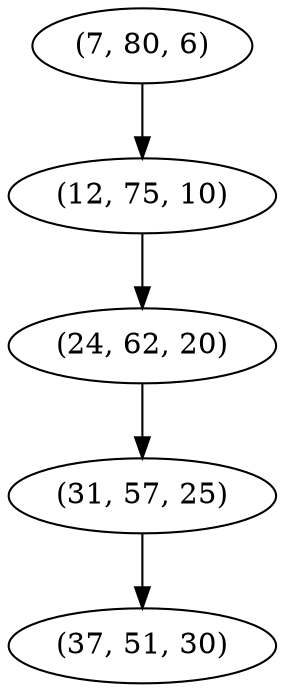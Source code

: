 digraph tree {
    "(7, 80, 6)";
    "(12, 75, 10)";
    "(24, 62, 20)";
    "(31, 57, 25)";
    "(37, 51, 30)";
    "(7, 80, 6)" -> "(12, 75, 10)";
    "(12, 75, 10)" -> "(24, 62, 20)";
    "(24, 62, 20)" -> "(31, 57, 25)";
    "(31, 57, 25)" -> "(37, 51, 30)";
}
